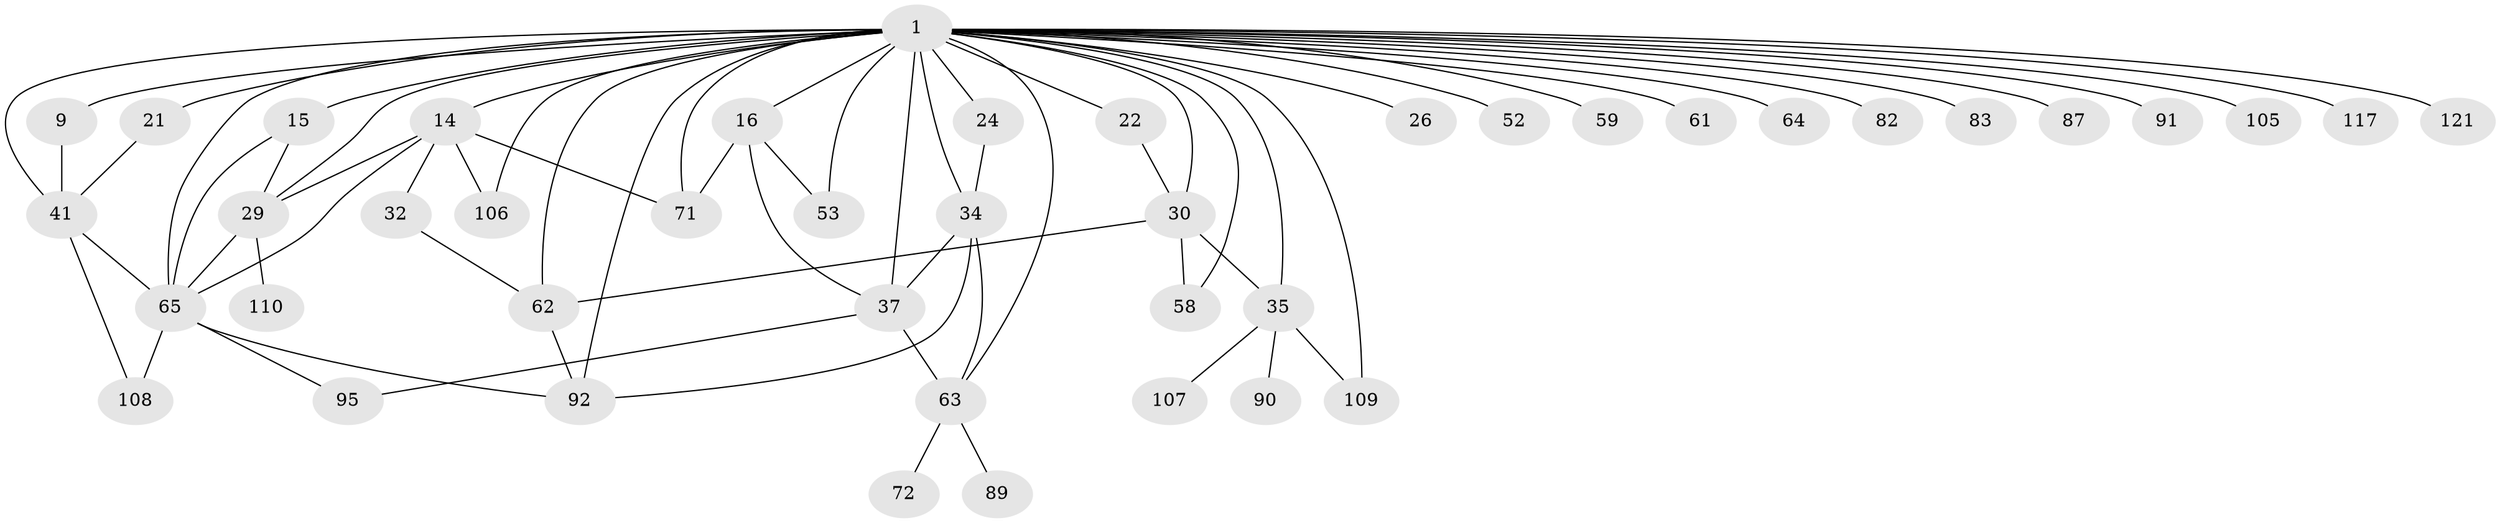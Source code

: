 // original degree distribution, {3: 0.183206106870229, 5: 0.08396946564885496, 10: 0.007633587786259542, 8: 0.015267175572519083, 1: 0.1984732824427481, 2: 0.3282442748091603, 4: 0.13740458015267176, 7: 0.007633587786259542, 6: 0.03816793893129771}
// Generated by graph-tools (version 1.1) at 2025/16/03/04/25 18:16:50]
// undirected, 43 vertices, 70 edges
graph export_dot {
graph [start="1"]
  node [color=gray90,style=filled];
  1 [super="+25+2"];
  9;
  14 [super="+120+38+19+31"];
  15 [super="+27"];
  16 [super="+20+126+23+104"];
  21;
  22 [super="+54+122"];
  24;
  26 [super="+39+68"];
  29 [super="+60+85"];
  30 [super="+116"];
  32 [super="+57"];
  34 [super="+49+50"];
  35 [super="+66+44"];
  37 [super="+48+113+42"];
  41 [super="+47+100+73"];
  52;
  53 [super="+114"];
  58 [super="+84"];
  59;
  61;
  62 [super="+94"];
  63 [super="+88+70+93"];
  64;
  65 [super="+69+81+74"];
  71 [super="+129"];
  72;
  82;
  83 [super="+101"];
  87 [super="+124"];
  89;
  90;
  91;
  92 [super="+112"];
  95 [super="+123"];
  105;
  106;
  107;
  108;
  109;
  110;
  117;
  121;
  1 -- 14 [weight=2];
  1 -- 65 [weight=2];
  1 -- 34 [weight=4];
  1 -- 35 [weight=3];
  1 -- 109;
  1 -- 16 [weight=2];
  1 -- 82;
  1 -- 59 [weight=2];
  1 -- 92;
  1 -- 61;
  1 -- 62;
  1 -- 64;
  1 -- 71;
  1 -- 9;
  1 -- 15 [weight=2];
  1 -- 83;
  1 -- 21;
  1 -- 22;
  1 -- 87;
  1 -- 24;
  1 -- 26 [weight=2];
  1 -- 91;
  1 -- 29 [weight=3];
  1 -- 30;
  1 -- 37 [weight=3];
  1 -- 41 [weight=3];
  1 -- 105;
  1 -- 106;
  1 -- 52;
  1 -- 53;
  1 -- 117;
  1 -- 121;
  1 -- 58 [weight=2];
  1 -- 63;
  9 -- 41;
  14 -- 29;
  14 -- 65;
  14 -- 106;
  14 -- 32;
  14 -- 71;
  15 -- 65;
  15 -- 29;
  16 -- 71 [weight=2];
  16 -- 37;
  16 -- 53;
  21 -- 41;
  22 -- 30;
  24 -- 34;
  29 -- 65;
  29 -- 110;
  30 -- 35 [weight=2];
  30 -- 62;
  30 -- 58;
  32 -- 62;
  34 -- 63;
  34 -- 92;
  34 -- 37;
  35 -- 107;
  35 -- 90;
  35 -- 109;
  37 -- 95;
  37 -- 63 [weight=2];
  41 -- 65;
  41 -- 108;
  62 -- 92;
  63 -- 72;
  63 -- 89;
  65 -- 92;
  65 -- 108;
  65 -- 95;
}
